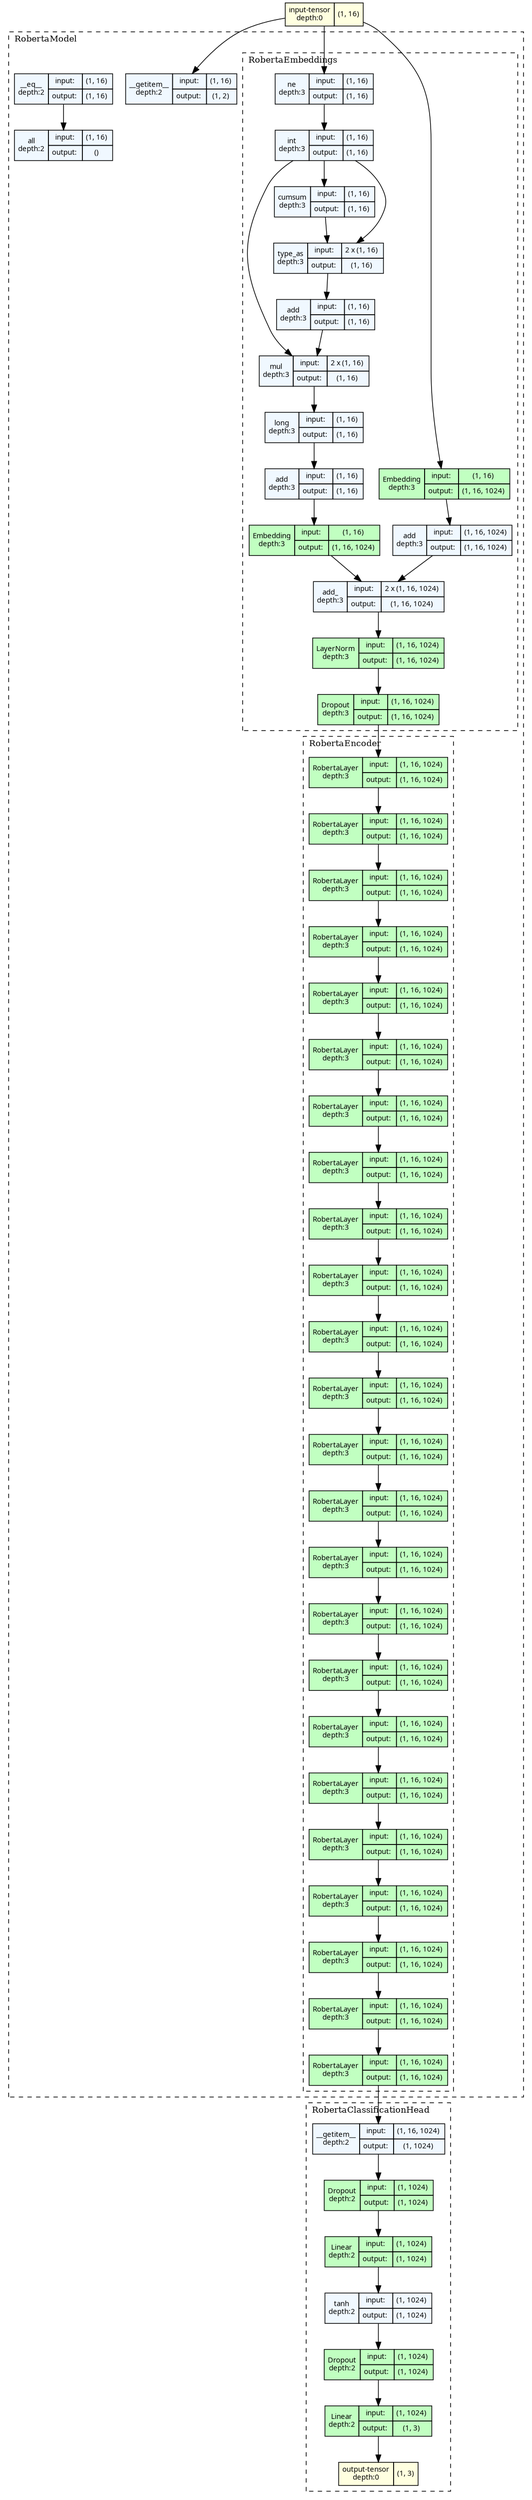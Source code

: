 strict digraph "RoBERTa Model Graph" {
	graph [ordering=in rankdir=TB size="33.3,33.3"]
	node [align=left fontname="Linux libertine" fontsize=10 height=0.2 margin=0 ranksep=0.1 shape=plaintext style=filled]
	edge [fontsize=10]
	0 [label=<
                    <TABLE BORDER="0" CELLBORDER="1"
                    CELLSPACING="0" CELLPADDING="4">
                        <TR><TD>input-tensor<BR/>depth:0</TD><TD>(1, 16)</TD></TR>
                    </TABLE>> fillcolor=lightyellow]
	subgraph cluster_2 {
		fontsize=12 label=RobertaModel labeljust=l style=dashed
		1 [label=<
                    <TABLE BORDER="0" CELLBORDER="1"
                    CELLSPACING="0" CELLPADDING="4">
                    <TR>
                        <TD ROWSPAN="2">__getitem__<BR/>depth:2</TD>
                        <TD COLSPAN="2">input:</TD>
                        <TD COLSPAN="2">(1, 16) </TD>
                    </TR>
                    <TR>
                        <TD COLSPAN="2">output: </TD>
                        <TD COLSPAN="2">(1, 2) </TD>
                    </TR>
                    </TABLE>> fillcolor=aliceblue]
		subgraph cluster_3 {
			fontsize=12 label=RobertaEmbeddings labeljust=l style=dashed
			2 [label=<
                    <TABLE BORDER="0" CELLBORDER="1"
                    CELLSPACING="0" CELLPADDING="4">
                    <TR>
                        <TD ROWSPAN="2">ne<BR/>depth:3</TD>
                        <TD COLSPAN="2">input:</TD>
                        <TD COLSPAN="2">(1, 16) </TD>
                    </TR>
                    <TR>
                        <TD COLSPAN="2">output: </TD>
                        <TD COLSPAN="2">(1, 16) </TD>
                    </TR>
                    </TABLE>> fillcolor=aliceblue]
			3 [label=<
                    <TABLE BORDER="0" CELLBORDER="1"
                    CELLSPACING="0" CELLPADDING="4">
                    <TR>
                        <TD ROWSPAN="2">int<BR/>depth:3</TD>
                        <TD COLSPAN="2">input:</TD>
                        <TD COLSPAN="2">(1, 16) </TD>
                    </TR>
                    <TR>
                        <TD COLSPAN="2">output: </TD>
                        <TD COLSPAN="2">(1, 16) </TD>
                    </TR>
                    </TABLE>> fillcolor=aliceblue]
			4 [label=<
                    <TABLE BORDER="0" CELLBORDER="1"
                    CELLSPACING="0" CELLPADDING="4">
                    <TR>
                        <TD ROWSPAN="2">cumsum<BR/>depth:3</TD>
                        <TD COLSPAN="2">input:</TD>
                        <TD COLSPAN="2">(1, 16) </TD>
                    </TR>
                    <TR>
                        <TD COLSPAN="2">output: </TD>
                        <TD COLSPAN="2">(1, 16) </TD>
                    </TR>
                    </TABLE>> fillcolor=aliceblue]
			5 [label=<
                    <TABLE BORDER="0" CELLBORDER="1"
                    CELLSPACING="0" CELLPADDING="4">
                    <TR>
                        <TD ROWSPAN="2">type_as<BR/>depth:3</TD>
                        <TD COLSPAN="2">input:</TD>
                        <TD COLSPAN="2">2 x (1, 16) </TD>
                    </TR>
                    <TR>
                        <TD COLSPAN="2">output: </TD>
                        <TD COLSPAN="2">(1, 16) </TD>
                    </TR>
                    </TABLE>> fillcolor=aliceblue]
			6 [label=<
                    <TABLE BORDER="0" CELLBORDER="1"
                    CELLSPACING="0" CELLPADDING="4">
                    <TR>
                        <TD ROWSPAN="2">add<BR/>depth:3</TD>
                        <TD COLSPAN="2">input:</TD>
                        <TD COLSPAN="2">(1, 16) </TD>
                    </TR>
                    <TR>
                        <TD COLSPAN="2">output: </TD>
                        <TD COLSPAN="2">(1, 16) </TD>
                    </TR>
                    </TABLE>> fillcolor=aliceblue]
			7 [label=<
                    <TABLE BORDER="0" CELLBORDER="1"
                    CELLSPACING="0" CELLPADDING="4">
                    <TR>
                        <TD ROWSPAN="2">mul<BR/>depth:3</TD>
                        <TD COLSPAN="2">input:</TD>
                        <TD COLSPAN="2">2 x (1, 16) </TD>
                    </TR>
                    <TR>
                        <TD COLSPAN="2">output: </TD>
                        <TD COLSPAN="2">(1, 16) </TD>
                    </TR>
                    </TABLE>> fillcolor=aliceblue]
			8 [label=<
                    <TABLE BORDER="0" CELLBORDER="1"
                    CELLSPACING="0" CELLPADDING="4">
                    <TR>
                        <TD ROWSPAN="2">long<BR/>depth:3</TD>
                        <TD COLSPAN="2">input:</TD>
                        <TD COLSPAN="2">(1, 16) </TD>
                    </TR>
                    <TR>
                        <TD COLSPAN="2">output: </TD>
                        <TD COLSPAN="2">(1, 16) </TD>
                    </TR>
                    </TABLE>> fillcolor=aliceblue]
			9 [label=<
                    <TABLE BORDER="0" CELLBORDER="1"
                    CELLSPACING="0" CELLPADDING="4">
                    <TR>
                        <TD ROWSPAN="2">add<BR/>depth:3</TD>
                        <TD COLSPAN="2">input:</TD>
                        <TD COLSPAN="2">(1, 16) </TD>
                    </TR>
                    <TR>
                        <TD COLSPAN="2">output: </TD>
                        <TD COLSPAN="2">(1, 16) </TD>
                    </TR>
                    </TABLE>> fillcolor=aliceblue]
			10 [label=<
                    <TABLE BORDER="0" CELLBORDER="1"
                    CELLSPACING="0" CELLPADDING="4">
                    <TR>
                        <TD ROWSPAN="2">Embedding<BR/>depth:3</TD>
                        <TD COLSPAN="2">input:</TD>
                        <TD COLSPAN="2">(1, 16) </TD>
                    </TR>
                    <TR>
                        <TD COLSPAN="2">output: </TD>
                        <TD COLSPAN="2">(1, 16, 1024) </TD>
                    </TR>
                    </TABLE>> fillcolor=darkseagreen1]
			11 [label=<
                    <TABLE BORDER="0" CELLBORDER="1"
                    CELLSPACING="0" CELLPADDING="4">
                    <TR>
                        <TD ROWSPAN="2">add<BR/>depth:3</TD>
                        <TD COLSPAN="2">input:</TD>
                        <TD COLSPAN="2">(1, 16, 1024) </TD>
                    </TR>
                    <TR>
                        <TD COLSPAN="2">output: </TD>
                        <TD COLSPAN="2">(1, 16, 1024) </TD>
                    </TR>
                    </TABLE>> fillcolor=aliceblue]
			12 [label=<
                    <TABLE BORDER="0" CELLBORDER="1"
                    CELLSPACING="0" CELLPADDING="4">
                    <TR>
                        <TD ROWSPAN="2">Embedding<BR/>depth:3</TD>
                        <TD COLSPAN="2">input:</TD>
                        <TD COLSPAN="2">(1, 16) </TD>
                    </TR>
                    <TR>
                        <TD COLSPAN="2">output: </TD>
                        <TD COLSPAN="2">(1, 16, 1024) </TD>
                    </TR>
                    </TABLE>> fillcolor=darkseagreen1]
			13 [label=<
                    <TABLE BORDER="0" CELLBORDER="1"
                    CELLSPACING="0" CELLPADDING="4">
                    <TR>
                        <TD ROWSPAN="2">add_<BR/>depth:3</TD>
                        <TD COLSPAN="2">input:</TD>
                        <TD COLSPAN="2">2 x (1, 16, 1024) </TD>
                    </TR>
                    <TR>
                        <TD COLSPAN="2">output: </TD>
                        <TD COLSPAN="2">(1, 16, 1024) </TD>
                    </TR>
                    </TABLE>> fillcolor=aliceblue]
			14 [label=<
                    <TABLE BORDER="0" CELLBORDER="1"
                    CELLSPACING="0" CELLPADDING="4">
                    <TR>
                        <TD ROWSPAN="2">LayerNorm<BR/>depth:3</TD>
                        <TD COLSPAN="2">input:</TD>
                        <TD COLSPAN="2">(1, 16, 1024) </TD>
                    </TR>
                    <TR>
                        <TD COLSPAN="2">output: </TD>
                        <TD COLSPAN="2">(1, 16, 1024) </TD>
                    </TR>
                    </TABLE>> fillcolor=darkseagreen1]
			15 [label=<
                    <TABLE BORDER="0" CELLBORDER="1"
                    CELLSPACING="0" CELLPADDING="4">
                    <TR>
                        <TD ROWSPAN="2">Dropout<BR/>depth:3</TD>
                        <TD COLSPAN="2">input:</TD>
                        <TD COLSPAN="2">(1, 16, 1024) </TD>
                    </TR>
                    <TR>
                        <TD COLSPAN="2">output: </TD>
                        <TD COLSPAN="2">(1, 16, 1024) </TD>
                    </TR>
                    </TABLE>> fillcolor=darkseagreen1]
		}
		16 [label=<
                    <TABLE BORDER="0" CELLBORDER="1"
                    CELLSPACING="0" CELLPADDING="4">
                    <TR>
                        <TD ROWSPAN="2">__eq__<BR/>depth:2</TD>
                        <TD COLSPAN="2">input:</TD>
                        <TD COLSPAN="2">(1, 16) </TD>
                    </TR>
                    <TR>
                        <TD COLSPAN="2">output: </TD>
                        <TD COLSPAN="2">(1, 16) </TD>
                    </TR>
                    </TABLE>> fillcolor=aliceblue]
		17 [label=<
                    <TABLE BORDER="0" CELLBORDER="1"
                    CELLSPACING="0" CELLPADDING="4">
                    <TR>
                        <TD ROWSPAN="2">all<BR/>depth:2</TD>
                        <TD COLSPAN="2">input:</TD>
                        <TD COLSPAN="2">(1, 16) </TD>
                    </TR>
                    <TR>
                        <TD COLSPAN="2">output: </TD>
                        <TD COLSPAN="2">() </TD>
                    </TR>
                    </TABLE>> fillcolor=aliceblue]
		subgraph cluster_4 {
			fontsize=12 label=RobertaEncoder labeljust=l style=dashed
			18 [label=<
                    <TABLE BORDER="0" CELLBORDER="1"
                    CELLSPACING="0" CELLPADDING="4">
                    <TR>
                        <TD ROWSPAN="2">RobertaLayer<BR/>depth:3</TD>
                        <TD COLSPAN="2">input:</TD>
                        <TD COLSPAN="2">(1, 16, 1024) </TD>
                    </TR>
                    <TR>
                        <TD COLSPAN="2">output: </TD>
                        <TD COLSPAN="2">(1, 16, 1024) </TD>
                    </TR>
                    </TABLE>> fillcolor=darkseagreen1]
			19 [label=<
                    <TABLE BORDER="0" CELLBORDER="1"
                    CELLSPACING="0" CELLPADDING="4">
                    <TR>
                        <TD ROWSPAN="2">RobertaLayer<BR/>depth:3</TD>
                        <TD COLSPAN="2">input:</TD>
                        <TD COLSPAN="2">(1, 16, 1024) </TD>
                    </TR>
                    <TR>
                        <TD COLSPAN="2">output: </TD>
                        <TD COLSPAN="2">(1, 16, 1024) </TD>
                    </TR>
                    </TABLE>> fillcolor=darkseagreen1]
			20 [label=<
                    <TABLE BORDER="0" CELLBORDER="1"
                    CELLSPACING="0" CELLPADDING="4">
                    <TR>
                        <TD ROWSPAN="2">RobertaLayer<BR/>depth:3</TD>
                        <TD COLSPAN="2">input:</TD>
                        <TD COLSPAN="2">(1, 16, 1024) </TD>
                    </TR>
                    <TR>
                        <TD COLSPAN="2">output: </TD>
                        <TD COLSPAN="2">(1, 16, 1024) </TD>
                    </TR>
                    </TABLE>> fillcolor=darkseagreen1]
			21 [label=<
                    <TABLE BORDER="0" CELLBORDER="1"
                    CELLSPACING="0" CELLPADDING="4">
                    <TR>
                        <TD ROWSPAN="2">RobertaLayer<BR/>depth:3</TD>
                        <TD COLSPAN="2">input:</TD>
                        <TD COLSPAN="2">(1, 16, 1024) </TD>
                    </TR>
                    <TR>
                        <TD COLSPAN="2">output: </TD>
                        <TD COLSPAN="2">(1, 16, 1024) </TD>
                    </TR>
                    </TABLE>> fillcolor=darkseagreen1]
			22 [label=<
                    <TABLE BORDER="0" CELLBORDER="1"
                    CELLSPACING="0" CELLPADDING="4">
                    <TR>
                        <TD ROWSPAN="2">RobertaLayer<BR/>depth:3</TD>
                        <TD COLSPAN="2">input:</TD>
                        <TD COLSPAN="2">(1, 16, 1024) </TD>
                    </TR>
                    <TR>
                        <TD COLSPAN="2">output: </TD>
                        <TD COLSPAN="2">(1, 16, 1024) </TD>
                    </TR>
                    </TABLE>> fillcolor=darkseagreen1]
			23 [label=<
                    <TABLE BORDER="0" CELLBORDER="1"
                    CELLSPACING="0" CELLPADDING="4">
                    <TR>
                        <TD ROWSPAN="2">RobertaLayer<BR/>depth:3</TD>
                        <TD COLSPAN="2">input:</TD>
                        <TD COLSPAN="2">(1, 16, 1024) </TD>
                    </TR>
                    <TR>
                        <TD COLSPAN="2">output: </TD>
                        <TD COLSPAN="2">(1, 16, 1024) </TD>
                    </TR>
                    </TABLE>> fillcolor=darkseagreen1]
			24 [label=<
                    <TABLE BORDER="0" CELLBORDER="1"
                    CELLSPACING="0" CELLPADDING="4">
                    <TR>
                        <TD ROWSPAN="2">RobertaLayer<BR/>depth:3</TD>
                        <TD COLSPAN="2">input:</TD>
                        <TD COLSPAN="2">(1, 16, 1024) </TD>
                    </TR>
                    <TR>
                        <TD COLSPAN="2">output: </TD>
                        <TD COLSPAN="2">(1, 16, 1024) </TD>
                    </TR>
                    </TABLE>> fillcolor=darkseagreen1]
			25 [label=<
                    <TABLE BORDER="0" CELLBORDER="1"
                    CELLSPACING="0" CELLPADDING="4">
                    <TR>
                        <TD ROWSPAN="2">RobertaLayer<BR/>depth:3</TD>
                        <TD COLSPAN="2">input:</TD>
                        <TD COLSPAN="2">(1, 16, 1024) </TD>
                    </TR>
                    <TR>
                        <TD COLSPAN="2">output: </TD>
                        <TD COLSPAN="2">(1, 16, 1024) </TD>
                    </TR>
                    </TABLE>> fillcolor=darkseagreen1]
			26 [label=<
                    <TABLE BORDER="0" CELLBORDER="1"
                    CELLSPACING="0" CELLPADDING="4">
                    <TR>
                        <TD ROWSPAN="2">RobertaLayer<BR/>depth:3</TD>
                        <TD COLSPAN="2">input:</TD>
                        <TD COLSPAN="2">(1, 16, 1024) </TD>
                    </TR>
                    <TR>
                        <TD COLSPAN="2">output: </TD>
                        <TD COLSPAN="2">(1, 16, 1024) </TD>
                    </TR>
                    </TABLE>> fillcolor=darkseagreen1]
			27 [label=<
                    <TABLE BORDER="0" CELLBORDER="1"
                    CELLSPACING="0" CELLPADDING="4">
                    <TR>
                        <TD ROWSPAN="2">RobertaLayer<BR/>depth:3</TD>
                        <TD COLSPAN="2">input:</TD>
                        <TD COLSPAN="2">(1, 16, 1024) </TD>
                    </TR>
                    <TR>
                        <TD COLSPAN="2">output: </TD>
                        <TD COLSPAN="2">(1, 16, 1024) </TD>
                    </TR>
                    </TABLE>> fillcolor=darkseagreen1]
			28 [label=<
                    <TABLE BORDER="0" CELLBORDER="1"
                    CELLSPACING="0" CELLPADDING="4">
                    <TR>
                        <TD ROWSPAN="2">RobertaLayer<BR/>depth:3</TD>
                        <TD COLSPAN="2">input:</TD>
                        <TD COLSPAN="2">(1, 16, 1024) </TD>
                    </TR>
                    <TR>
                        <TD COLSPAN="2">output: </TD>
                        <TD COLSPAN="2">(1, 16, 1024) </TD>
                    </TR>
                    </TABLE>> fillcolor=darkseagreen1]
			29 [label=<
                    <TABLE BORDER="0" CELLBORDER="1"
                    CELLSPACING="0" CELLPADDING="4">
                    <TR>
                        <TD ROWSPAN="2">RobertaLayer<BR/>depth:3</TD>
                        <TD COLSPAN="2">input:</TD>
                        <TD COLSPAN="2">(1, 16, 1024) </TD>
                    </TR>
                    <TR>
                        <TD COLSPAN="2">output: </TD>
                        <TD COLSPAN="2">(1, 16, 1024) </TD>
                    </TR>
                    </TABLE>> fillcolor=darkseagreen1]
			30 [label=<
                    <TABLE BORDER="0" CELLBORDER="1"
                    CELLSPACING="0" CELLPADDING="4">
                    <TR>
                        <TD ROWSPAN="2">RobertaLayer<BR/>depth:3</TD>
                        <TD COLSPAN="2">input:</TD>
                        <TD COLSPAN="2">(1, 16, 1024) </TD>
                    </TR>
                    <TR>
                        <TD COLSPAN="2">output: </TD>
                        <TD COLSPAN="2">(1, 16, 1024) </TD>
                    </TR>
                    </TABLE>> fillcolor=darkseagreen1]
			31 [label=<
                    <TABLE BORDER="0" CELLBORDER="1"
                    CELLSPACING="0" CELLPADDING="4">
                    <TR>
                        <TD ROWSPAN="2">RobertaLayer<BR/>depth:3</TD>
                        <TD COLSPAN="2">input:</TD>
                        <TD COLSPAN="2">(1, 16, 1024) </TD>
                    </TR>
                    <TR>
                        <TD COLSPAN="2">output: </TD>
                        <TD COLSPAN="2">(1, 16, 1024) </TD>
                    </TR>
                    </TABLE>> fillcolor=darkseagreen1]
			32 [label=<
                    <TABLE BORDER="0" CELLBORDER="1"
                    CELLSPACING="0" CELLPADDING="4">
                    <TR>
                        <TD ROWSPAN="2">RobertaLayer<BR/>depth:3</TD>
                        <TD COLSPAN="2">input:</TD>
                        <TD COLSPAN="2">(1, 16, 1024) </TD>
                    </TR>
                    <TR>
                        <TD COLSPAN="2">output: </TD>
                        <TD COLSPAN="2">(1, 16, 1024) </TD>
                    </TR>
                    </TABLE>> fillcolor=darkseagreen1]
			33 [label=<
                    <TABLE BORDER="0" CELLBORDER="1"
                    CELLSPACING="0" CELLPADDING="4">
                    <TR>
                        <TD ROWSPAN="2">RobertaLayer<BR/>depth:3</TD>
                        <TD COLSPAN="2">input:</TD>
                        <TD COLSPAN="2">(1, 16, 1024) </TD>
                    </TR>
                    <TR>
                        <TD COLSPAN="2">output: </TD>
                        <TD COLSPAN="2">(1, 16, 1024) </TD>
                    </TR>
                    </TABLE>> fillcolor=darkseagreen1]
			34 [label=<
                    <TABLE BORDER="0" CELLBORDER="1"
                    CELLSPACING="0" CELLPADDING="4">
                    <TR>
                        <TD ROWSPAN="2">RobertaLayer<BR/>depth:3</TD>
                        <TD COLSPAN="2">input:</TD>
                        <TD COLSPAN="2">(1, 16, 1024) </TD>
                    </TR>
                    <TR>
                        <TD COLSPAN="2">output: </TD>
                        <TD COLSPAN="2">(1, 16, 1024) </TD>
                    </TR>
                    </TABLE>> fillcolor=darkseagreen1]
			35 [label=<
                    <TABLE BORDER="0" CELLBORDER="1"
                    CELLSPACING="0" CELLPADDING="4">
                    <TR>
                        <TD ROWSPAN="2">RobertaLayer<BR/>depth:3</TD>
                        <TD COLSPAN="2">input:</TD>
                        <TD COLSPAN="2">(1, 16, 1024) </TD>
                    </TR>
                    <TR>
                        <TD COLSPAN="2">output: </TD>
                        <TD COLSPAN="2">(1, 16, 1024) </TD>
                    </TR>
                    </TABLE>> fillcolor=darkseagreen1]
			36 [label=<
                    <TABLE BORDER="0" CELLBORDER="1"
                    CELLSPACING="0" CELLPADDING="4">
                    <TR>
                        <TD ROWSPAN="2">RobertaLayer<BR/>depth:3</TD>
                        <TD COLSPAN="2">input:</TD>
                        <TD COLSPAN="2">(1, 16, 1024) </TD>
                    </TR>
                    <TR>
                        <TD COLSPAN="2">output: </TD>
                        <TD COLSPAN="2">(1, 16, 1024) </TD>
                    </TR>
                    </TABLE>> fillcolor=darkseagreen1]
			37 [label=<
                    <TABLE BORDER="0" CELLBORDER="1"
                    CELLSPACING="0" CELLPADDING="4">
                    <TR>
                        <TD ROWSPAN="2">RobertaLayer<BR/>depth:3</TD>
                        <TD COLSPAN="2">input:</TD>
                        <TD COLSPAN="2">(1, 16, 1024) </TD>
                    </TR>
                    <TR>
                        <TD COLSPAN="2">output: </TD>
                        <TD COLSPAN="2">(1, 16, 1024) </TD>
                    </TR>
                    </TABLE>> fillcolor=darkseagreen1]
			38 [label=<
                    <TABLE BORDER="0" CELLBORDER="1"
                    CELLSPACING="0" CELLPADDING="4">
                    <TR>
                        <TD ROWSPAN="2">RobertaLayer<BR/>depth:3</TD>
                        <TD COLSPAN="2">input:</TD>
                        <TD COLSPAN="2">(1, 16, 1024) </TD>
                    </TR>
                    <TR>
                        <TD COLSPAN="2">output: </TD>
                        <TD COLSPAN="2">(1, 16, 1024) </TD>
                    </TR>
                    </TABLE>> fillcolor=darkseagreen1]
			39 [label=<
                    <TABLE BORDER="0" CELLBORDER="1"
                    CELLSPACING="0" CELLPADDING="4">
                    <TR>
                        <TD ROWSPAN="2">RobertaLayer<BR/>depth:3</TD>
                        <TD COLSPAN="2">input:</TD>
                        <TD COLSPAN="2">(1, 16, 1024) </TD>
                    </TR>
                    <TR>
                        <TD COLSPAN="2">output: </TD>
                        <TD COLSPAN="2">(1, 16, 1024) </TD>
                    </TR>
                    </TABLE>> fillcolor=darkseagreen1]
			40 [label=<
                    <TABLE BORDER="0" CELLBORDER="1"
                    CELLSPACING="0" CELLPADDING="4">
                    <TR>
                        <TD ROWSPAN="2">RobertaLayer<BR/>depth:3</TD>
                        <TD COLSPAN="2">input:</TD>
                        <TD COLSPAN="2">(1, 16, 1024) </TD>
                    </TR>
                    <TR>
                        <TD COLSPAN="2">output: </TD>
                        <TD COLSPAN="2">(1, 16, 1024) </TD>
                    </TR>
                    </TABLE>> fillcolor=darkseagreen1]
			41 [label=<
                    <TABLE BORDER="0" CELLBORDER="1"
                    CELLSPACING="0" CELLPADDING="4">
                    <TR>
                        <TD ROWSPAN="2">RobertaLayer<BR/>depth:3</TD>
                        <TD COLSPAN="2">input:</TD>
                        <TD COLSPAN="2">(1, 16, 1024) </TD>
                    </TR>
                    <TR>
                        <TD COLSPAN="2">output: </TD>
                        <TD COLSPAN="2">(1, 16, 1024) </TD>
                    </TR>
                    </TABLE>> fillcolor=darkseagreen1]
		}
	}
	subgraph cluster_5 {
		fontsize=12 label=RobertaClassificationHead labeljust=l style=dashed
		42 [label=<
                    <TABLE BORDER="0" CELLBORDER="1"
                    CELLSPACING="0" CELLPADDING="4">
                    <TR>
                        <TD ROWSPAN="2">__getitem__<BR/>depth:2</TD>
                        <TD COLSPAN="2">input:</TD>
                        <TD COLSPAN="2">(1, 16, 1024) </TD>
                    </TR>
                    <TR>
                        <TD COLSPAN="2">output: </TD>
                        <TD COLSPAN="2">(1, 1024) </TD>
                    </TR>
                    </TABLE>> fillcolor=aliceblue]
		43 [label=<
                    <TABLE BORDER="0" CELLBORDER="1"
                    CELLSPACING="0" CELLPADDING="4">
                    <TR>
                        <TD ROWSPAN="2">Dropout<BR/>depth:2</TD>
                        <TD COLSPAN="2">input:</TD>
                        <TD COLSPAN="2">(1, 1024) </TD>
                    </TR>
                    <TR>
                        <TD COLSPAN="2">output: </TD>
                        <TD COLSPAN="2">(1, 1024) </TD>
                    </TR>
                    </TABLE>> fillcolor=darkseagreen1]
		44 [label=<
                    <TABLE BORDER="0" CELLBORDER="1"
                    CELLSPACING="0" CELLPADDING="4">
                    <TR>
                        <TD ROWSPAN="2">Linear<BR/>depth:2</TD>
                        <TD COLSPAN="2">input:</TD>
                        <TD COLSPAN="2">(1, 1024) </TD>
                    </TR>
                    <TR>
                        <TD COLSPAN="2">output: </TD>
                        <TD COLSPAN="2">(1, 1024) </TD>
                    </TR>
                    </TABLE>> fillcolor=darkseagreen1]
		45 [label=<
                    <TABLE BORDER="0" CELLBORDER="1"
                    CELLSPACING="0" CELLPADDING="4">
                    <TR>
                        <TD ROWSPAN="2">tanh<BR/>depth:2</TD>
                        <TD COLSPAN="2">input:</TD>
                        <TD COLSPAN="2">(1, 1024) </TD>
                    </TR>
                    <TR>
                        <TD COLSPAN="2">output: </TD>
                        <TD COLSPAN="2">(1, 1024) </TD>
                    </TR>
                    </TABLE>> fillcolor=aliceblue]
		46 [label=<
                    <TABLE BORDER="0" CELLBORDER="1"
                    CELLSPACING="0" CELLPADDING="4">
                    <TR>
                        <TD ROWSPAN="2">Dropout<BR/>depth:2</TD>
                        <TD COLSPAN="2">input:</TD>
                        <TD COLSPAN="2">(1, 1024) </TD>
                    </TR>
                    <TR>
                        <TD COLSPAN="2">output: </TD>
                        <TD COLSPAN="2">(1, 1024) </TD>
                    </TR>
                    </TABLE>> fillcolor=darkseagreen1]
		47 [label=<
                    <TABLE BORDER="0" CELLBORDER="1"
                    CELLSPACING="0" CELLPADDING="4">
                    <TR>
                        <TD ROWSPAN="2">Linear<BR/>depth:2</TD>
                        <TD COLSPAN="2">input:</TD>
                        <TD COLSPAN="2">(1, 1024) </TD>
                    </TR>
                    <TR>
                        <TD COLSPAN="2">output: </TD>
                        <TD COLSPAN="2">(1, 3) </TD>
                    </TR>
                    </TABLE>> fillcolor=darkseagreen1]
		48 [label=<
                    <TABLE BORDER="0" CELLBORDER="1"
                    CELLSPACING="0" CELLPADDING="4">
                        <TR><TD>output-tensor<BR/>depth:0</TD><TD>(1, 3)</TD></TR>
                    </TABLE>> fillcolor=lightyellow]
	}
	0 -> 1
	0 -> 2
	0 -> 10
	2 -> 3
	3 -> 4
	3 -> 5
	3 -> 7
	4 -> 5
	5 -> 6
	6 -> 7
	7 -> 8
	8 -> 9
	9 -> 12
	10 -> 11
	11 -> 13
	12 -> 13
	13 -> 14
	14 -> 15
	16 -> 17
	15 -> 18
	18 -> 19
	19 -> 20
	20 -> 21
	21 -> 22
	22 -> 23
	23 -> 24
	24 -> 25
	25 -> 26
	26 -> 27
	27 -> 28
	28 -> 29
	29 -> 30
	30 -> 31
	31 -> 32
	32 -> 33
	33 -> 34
	34 -> 35
	35 -> 36
	36 -> 37
	37 -> 38
	38 -> 39
	39 -> 40
	40 -> 41
	41 -> 42
	42 -> 43
	43 -> 44
	44 -> 45
	45 -> 46
	46 -> 47
	47 -> 48
}
